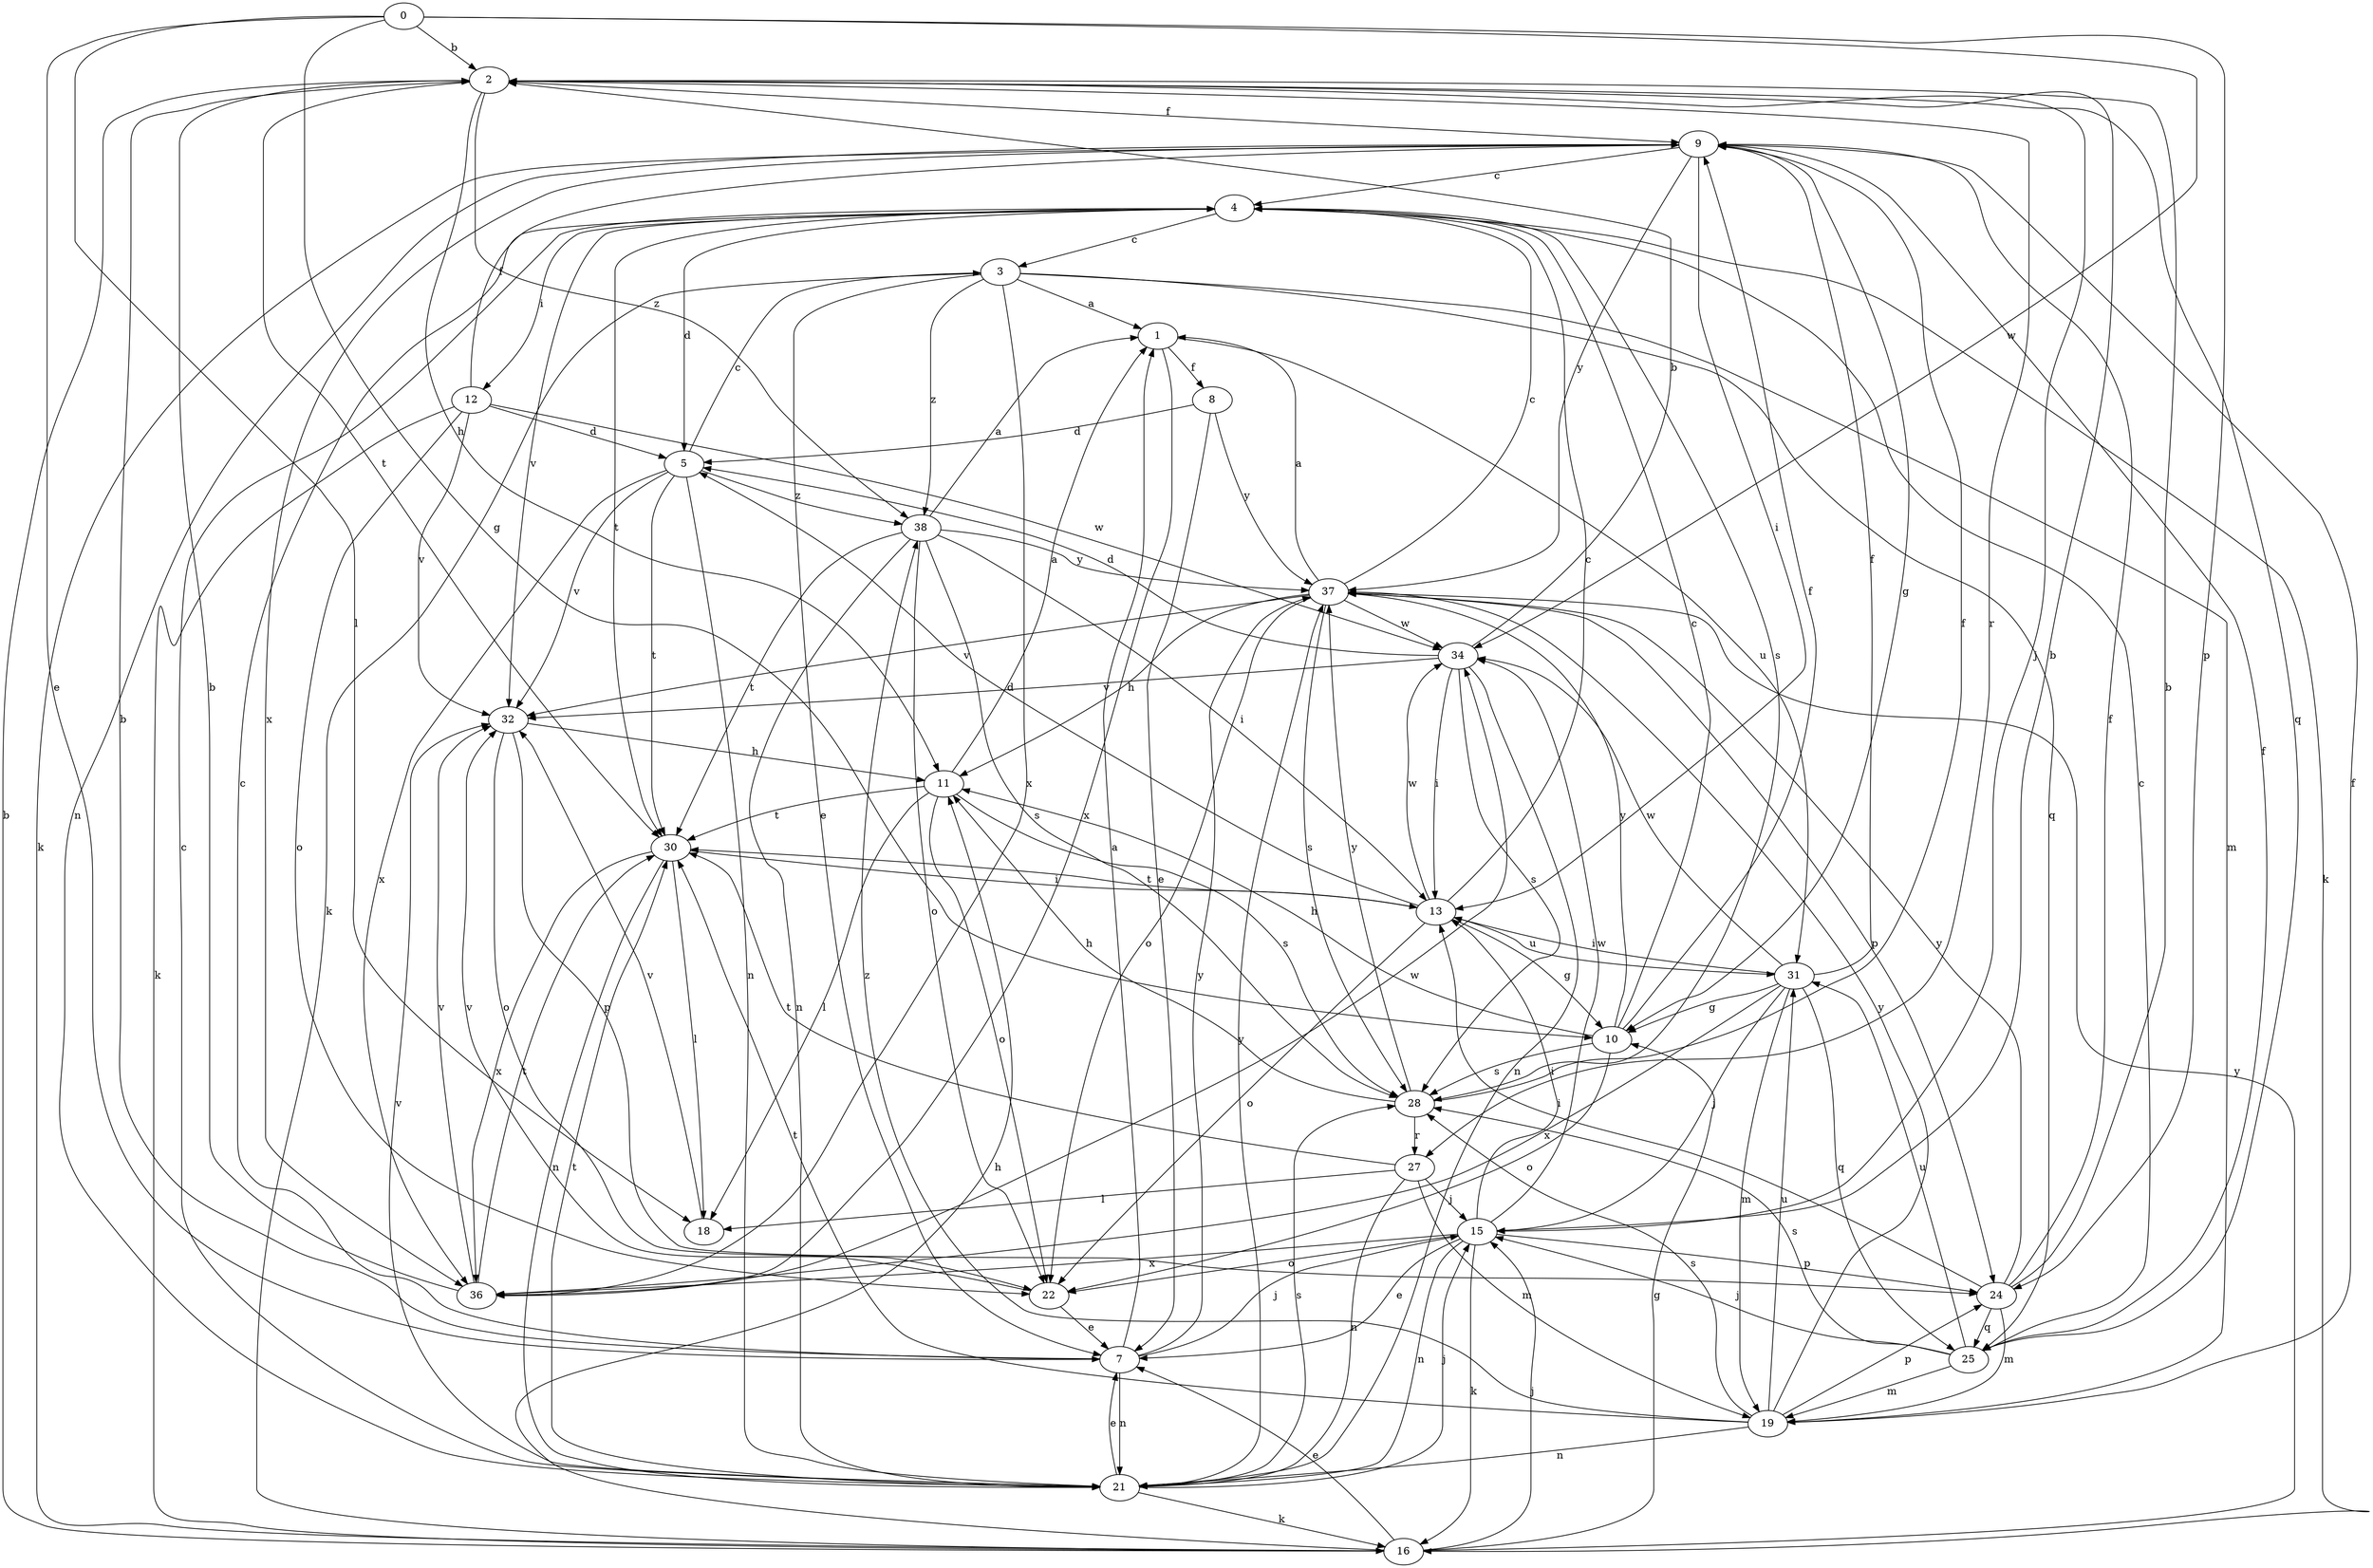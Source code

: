 strict digraph  {
0;
1;
2;
3;
4;
5;
7;
8;
9;
10;
11;
12;
13;
15;
16;
18;
19;
21;
22;
24;
25;
27;
28;
30;
31;
32;
34;
36;
37;
38;
0 -> 2  [label=b];
0 -> 7  [label=e];
0 -> 10  [label=g];
0 -> 18  [label=l];
0 -> 24  [label=p];
0 -> 34  [label=w];
1 -> 8  [label=f];
1 -> 31  [label=u];
1 -> 36  [label=x];
2 -> 9  [label=f];
2 -> 11  [label=h];
2 -> 15  [label=j];
2 -> 25  [label=q];
2 -> 27  [label=r];
2 -> 30  [label=t];
2 -> 38  [label=z];
3 -> 1  [label=a];
3 -> 7  [label=e];
3 -> 16  [label=k];
3 -> 19  [label=m];
3 -> 25  [label=q];
3 -> 36  [label=x];
3 -> 38  [label=z];
4 -> 3  [label=c];
4 -> 5  [label=d];
4 -> 12  [label=i];
4 -> 16  [label=k];
4 -> 28  [label=s];
4 -> 30  [label=t];
4 -> 32  [label=v];
5 -> 3  [label=c];
5 -> 21  [label=n];
5 -> 30  [label=t];
5 -> 32  [label=v];
5 -> 36  [label=x];
5 -> 38  [label=z];
7 -> 1  [label=a];
7 -> 2  [label=b];
7 -> 4  [label=c];
7 -> 15  [label=j];
7 -> 21  [label=n];
7 -> 37  [label=y];
8 -> 5  [label=d];
8 -> 7  [label=e];
8 -> 37  [label=y];
9 -> 4  [label=c];
9 -> 10  [label=g];
9 -> 13  [label=i];
9 -> 16  [label=k];
9 -> 21  [label=n];
9 -> 36  [label=x];
9 -> 37  [label=y];
10 -> 4  [label=c];
10 -> 9  [label=f];
10 -> 11  [label=h];
10 -> 22  [label=o];
10 -> 28  [label=s];
10 -> 37  [label=y];
11 -> 1  [label=a];
11 -> 18  [label=l];
11 -> 22  [label=o];
11 -> 28  [label=s];
11 -> 30  [label=t];
12 -> 5  [label=d];
12 -> 9  [label=f];
12 -> 16  [label=k];
12 -> 22  [label=o];
12 -> 32  [label=v];
12 -> 34  [label=w];
13 -> 4  [label=c];
13 -> 5  [label=d];
13 -> 10  [label=g];
13 -> 22  [label=o];
13 -> 30  [label=t];
13 -> 31  [label=u];
13 -> 34  [label=w];
15 -> 2  [label=b];
15 -> 7  [label=e];
15 -> 13  [label=i];
15 -> 16  [label=k];
15 -> 21  [label=n];
15 -> 22  [label=o];
15 -> 24  [label=p];
15 -> 34  [label=w];
15 -> 36  [label=x];
16 -> 2  [label=b];
16 -> 7  [label=e];
16 -> 10  [label=g];
16 -> 11  [label=h];
16 -> 15  [label=j];
16 -> 37  [label=y];
18 -> 32  [label=v];
19 -> 9  [label=f];
19 -> 21  [label=n];
19 -> 24  [label=p];
19 -> 28  [label=s];
19 -> 30  [label=t];
19 -> 31  [label=u];
19 -> 37  [label=y];
19 -> 38  [label=z];
21 -> 4  [label=c];
21 -> 7  [label=e];
21 -> 15  [label=j];
21 -> 16  [label=k];
21 -> 28  [label=s];
21 -> 30  [label=t];
21 -> 32  [label=v];
21 -> 37  [label=y];
22 -> 7  [label=e];
22 -> 32  [label=v];
24 -> 2  [label=b];
24 -> 9  [label=f];
24 -> 13  [label=i];
24 -> 19  [label=m];
24 -> 25  [label=q];
24 -> 37  [label=y];
25 -> 4  [label=c];
25 -> 9  [label=f];
25 -> 15  [label=j];
25 -> 19  [label=m];
25 -> 28  [label=s];
25 -> 31  [label=u];
27 -> 15  [label=j];
27 -> 18  [label=l];
27 -> 19  [label=m];
27 -> 21  [label=n];
27 -> 30  [label=t];
28 -> 9  [label=f];
28 -> 11  [label=h];
28 -> 27  [label=r];
28 -> 37  [label=y];
30 -> 13  [label=i];
30 -> 18  [label=l];
30 -> 21  [label=n];
30 -> 36  [label=x];
31 -> 9  [label=f];
31 -> 10  [label=g];
31 -> 13  [label=i];
31 -> 15  [label=j];
31 -> 19  [label=m];
31 -> 25  [label=q];
31 -> 34  [label=w];
31 -> 36  [label=x];
32 -> 11  [label=h];
32 -> 22  [label=o];
32 -> 24  [label=p];
34 -> 2  [label=b];
34 -> 5  [label=d];
34 -> 13  [label=i];
34 -> 21  [label=n];
34 -> 28  [label=s];
34 -> 32  [label=v];
36 -> 2  [label=b];
36 -> 30  [label=t];
36 -> 32  [label=v];
36 -> 34  [label=w];
37 -> 1  [label=a];
37 -> 4  [label=c];
37 -> 11  [label=h];
37 -> 22  [label=o];
37 -> 24  [label=p];
37 -> 28  [label=s];
37 -> 32  [label=v];
37 -> 34  [label=w];
38 -> 1  [label=a];
38 -> 13  [label=i];
38 -> 21  [label=n];
38 -> 22  [label=o];
38 -> 28  [label=s];
38 -> 30  [label=t];
38 -> 37  [label=y];
}
